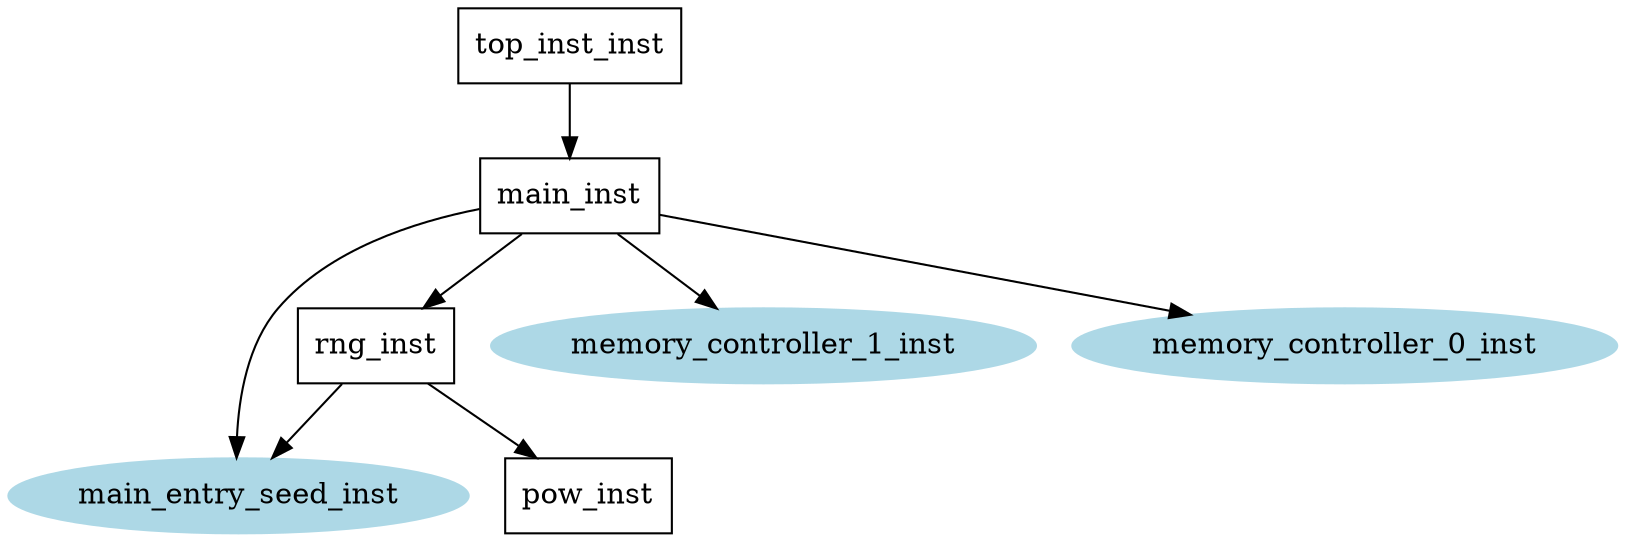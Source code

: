 digraph {
Node0x600d8f0b0[label="main_entry_seed_inst", style=filled, color="lightblue"];
Node0x600d83370[label="rng_inst", shape="box"];
Node0x600d83370 -> Node0x600d8f0b0;
Node0x600da4a90[label="pow_inst", shape="box"];
Node0x600d83370 -> Node0x600da4a90;
Node0x600d8af10[label="main_inst", shape="box"];
Node0x600d8af10 -> Node0x600d83370;
Node0x600d8af10 -> Node0x600d8f0b0;
Node0x600d90390[label="memory_controller_1_inst", style=filled, color="lightblue"];
Node0x600d8af10 -> Node0x600d90390;
Node0x600d91990[label="memory_controller_0_inst", style=filled, color="lightblue"];
Node0x600d8af10 -> Node0x600d91990;
Node0x600d8ee70[label="top_inst_inst", shape="box"];
Node0x600d8ee70 -> Node0x600d8af10;
}
